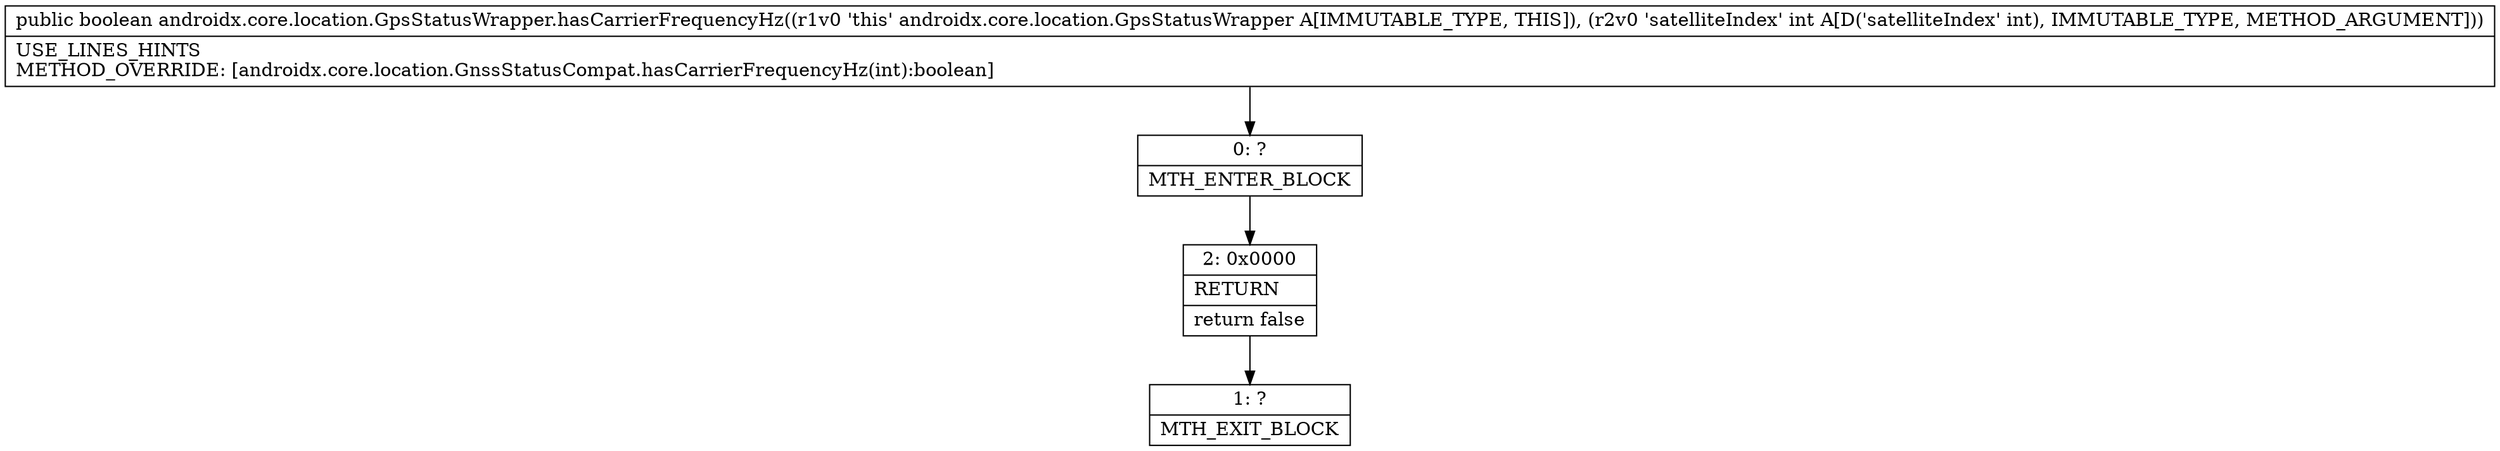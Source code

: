 digraph "CFG forandroidx.core.location.GpsStatusWrapper.hasCarrierFrequencyHz(I)Z" {
Node_0 [shape=record,label="{0\:\ ?|MTH_ENTER_BLOCK\l}"];
Node_2 [shape=record,label="{2\:\ 0x0000|RETURN\l|return false\l}"];
Node_1 [shape=record,label="{1\:\ ?|MTH_EXIT_BLOCK\l}"];
MethodNode[shape=record,label="{public boolean androidx.core.location.GpsStatusWrapper.hasCarrierFrequencyHz((r1v0 'this' androidx.core.location.GpsStatusWrapper A[IMMUTABLE_TYPE, THIS]), (r2v0 'satelliteIndex' int A[D('satelliteIndex' int), IMMUTABLE_TYPE, METHOD_ARGUMENT]))  | USE_LINES_HINTS\lMETHOD_OVERRIDE: [androidx.core.location.GnssStatusCompat.hasCarrierFrequencyHz(int):boolean]\l}"];
MethodNode -> Node_0;Node_0 -> Node_2;
Node_2 -> Node_1;
}

